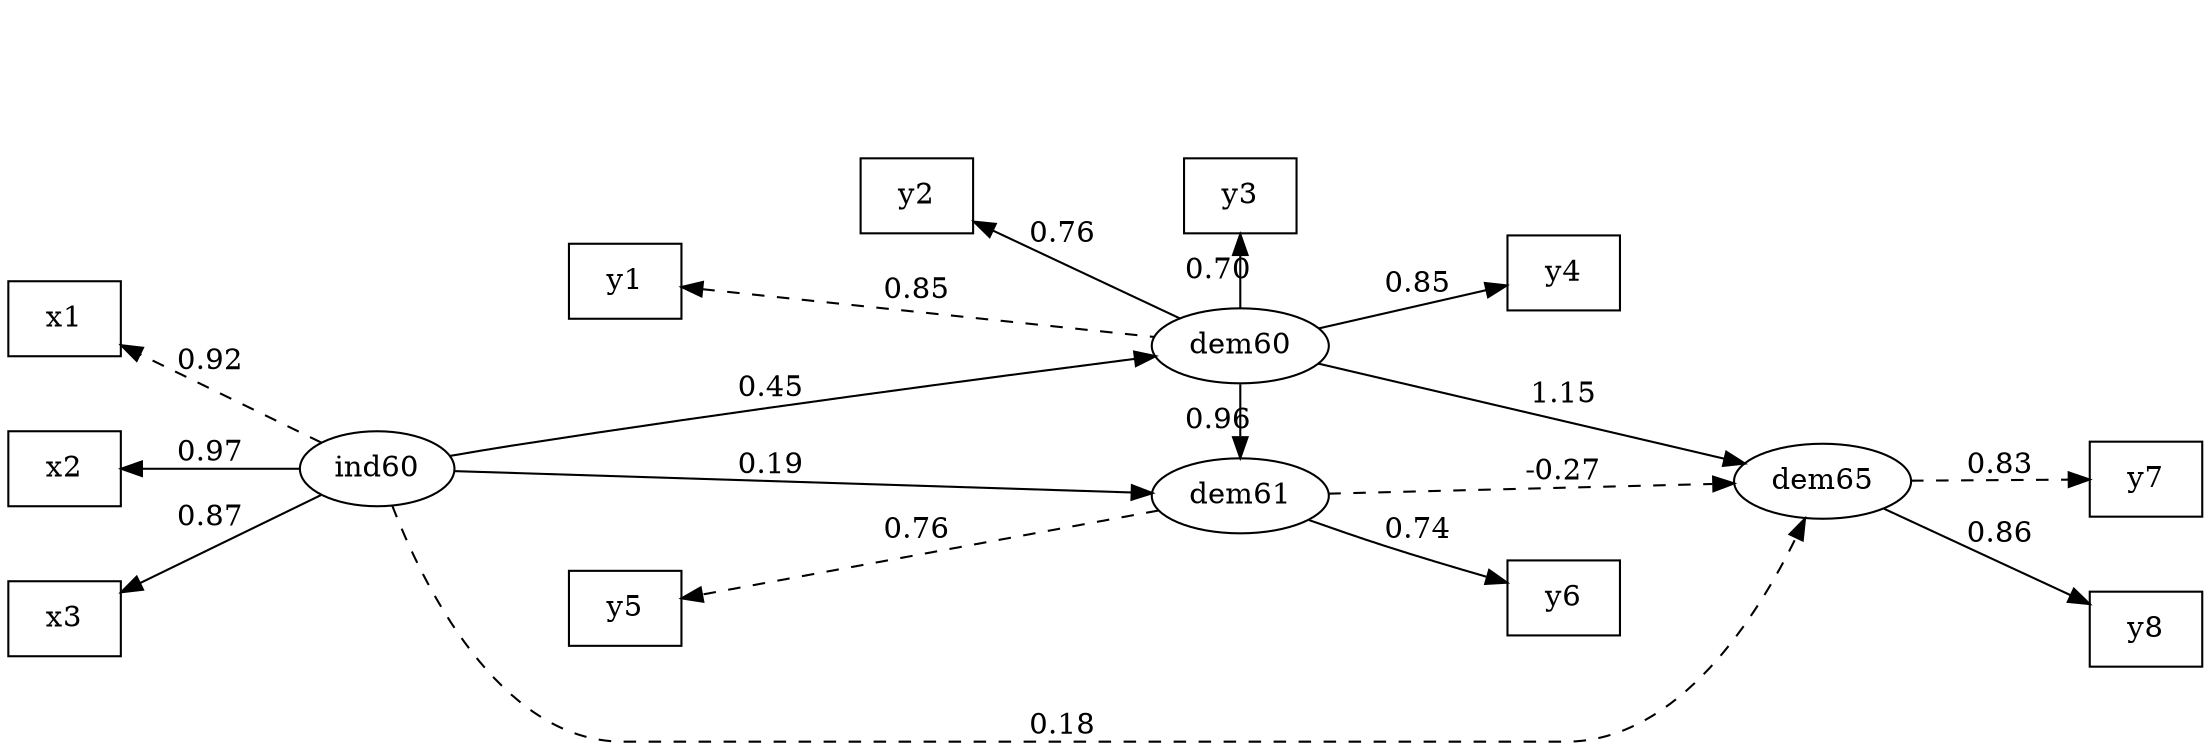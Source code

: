 digraph {
graph [rankdir = LR]
ranksep=0.75;
nodesep=0.25;

               subgraph cluster0{
               style=invis;
               node [style=invis]
t0;t1;t2;t3;t4;t5;t6;t7
edge[style=invis];
t0->t1->t2->t3->t4->t5->t6->t7
}
subgraph {
node [shape=box]
y1;y2;y3;y4
edge[style=invis];
y1->y2->y3->y4
}
subgraph {
node [shape=box]
y5;y6
edge[style=invis];
y5->y6
}
node [shape=box]
x1;x2;x3;y7;y8
node [shape=oval]
ind60;dem60;dem61;dem65
{
t0->x1->x2->x3[style=invis]

rank=same
t0,x1,x2,x3
}
{
t1->ind60[style=invis]

rank=same
t1,ind60
}
{

rank=same
t2,y1,y5
}
{
t3->y2[style=invis]

rank=same
t3,y2
}
{
t4->y3->dem60->dem61[style=invis]

rank=same
t4,y3,dem60,dem61
}
{
t5->y4->y6[style=invis]

rank=same
t5,y4,y6
}
{
t6->dem65[style=invis]

rank=same
t6,dem65
}
{
t7->y7->y8[style=invis]

rank=same
t7,y7,y8
}
ind60->x1[style=dashed label=0.92]
ind60->x2[label=0.97]
ind60->x3[label=0.87]
y1->dem60[dir=back style=dashed label=0.85]
y2->dem60[dir=back label=0.76]
y3->dem60[dir=back label=0.70]
y4->dem60[dir=back label=0.85]
dem61->y5[style=dashed label=0.76]
dem61->y6[label=0.74]
dem65->y7[style=dashed label=0.83]
dem65->y8[label=0.86]
dem60->dem65[label=1.15]
dem61->dem65[style=dashed label=-0.27]
ind60->dem65[style=dashed label=0.18]
ind60->dem60[label=0.45]
ind60->dem61[label=0.19]
dem60->dem61[label=0.96]

}
